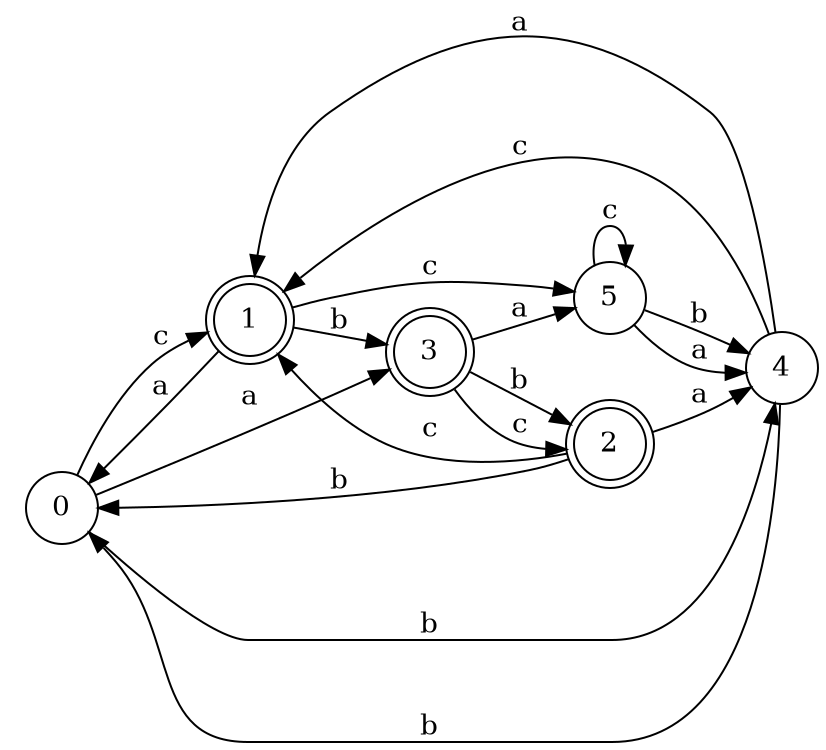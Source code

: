 digraph n5_1 {
__start0 [label="" shape="none"];

rankdir=LR;
size="8,5";

s0 [style="filled", color="black", fillcolor="white" shape="circle", label="0"];
s1 [style="rounded,filled", color="black", fillcolor="white" shape="doublecircle", label="1"];
s2 [style="rounded,filled", color="black", fillcolor="white" shape="doublecircle", label="2"];
s3 [style="rounded,filled", color="black", fillcolor="white" shape="doublecircle", label="3"];
s4 [style="filled", color="black", fillcolor="white" shape="circle", label="4"];
s5 [style="filled", color="black", fillcolor="white" shape="circle", label="5"];
s0 -> s3 [label="a"];
s0 -> s4 [label="b"];
s0 -> s1 [label="c"];
s1 -> s0 [label="a"];
s1 -> s3 [label="b"];
s1 -> s5 [label="c"];
s2 -> s4 [label="a"];
s2 -> s0 [label="b"];
s2 -> s1 [label="c"];
s3 -> s5 [label="a"];
s3 -> s2 [label="b"];
s3 -> s2 [label="c"];
s4 -> s1 [label="a"];
s4 -> s0 [label="b"];
s4 -> s1 [label="c"];
s5 -> s4 [label="a"];
s5 -> s4 [label="b"];
s5 -> s5 [label="c"];

}